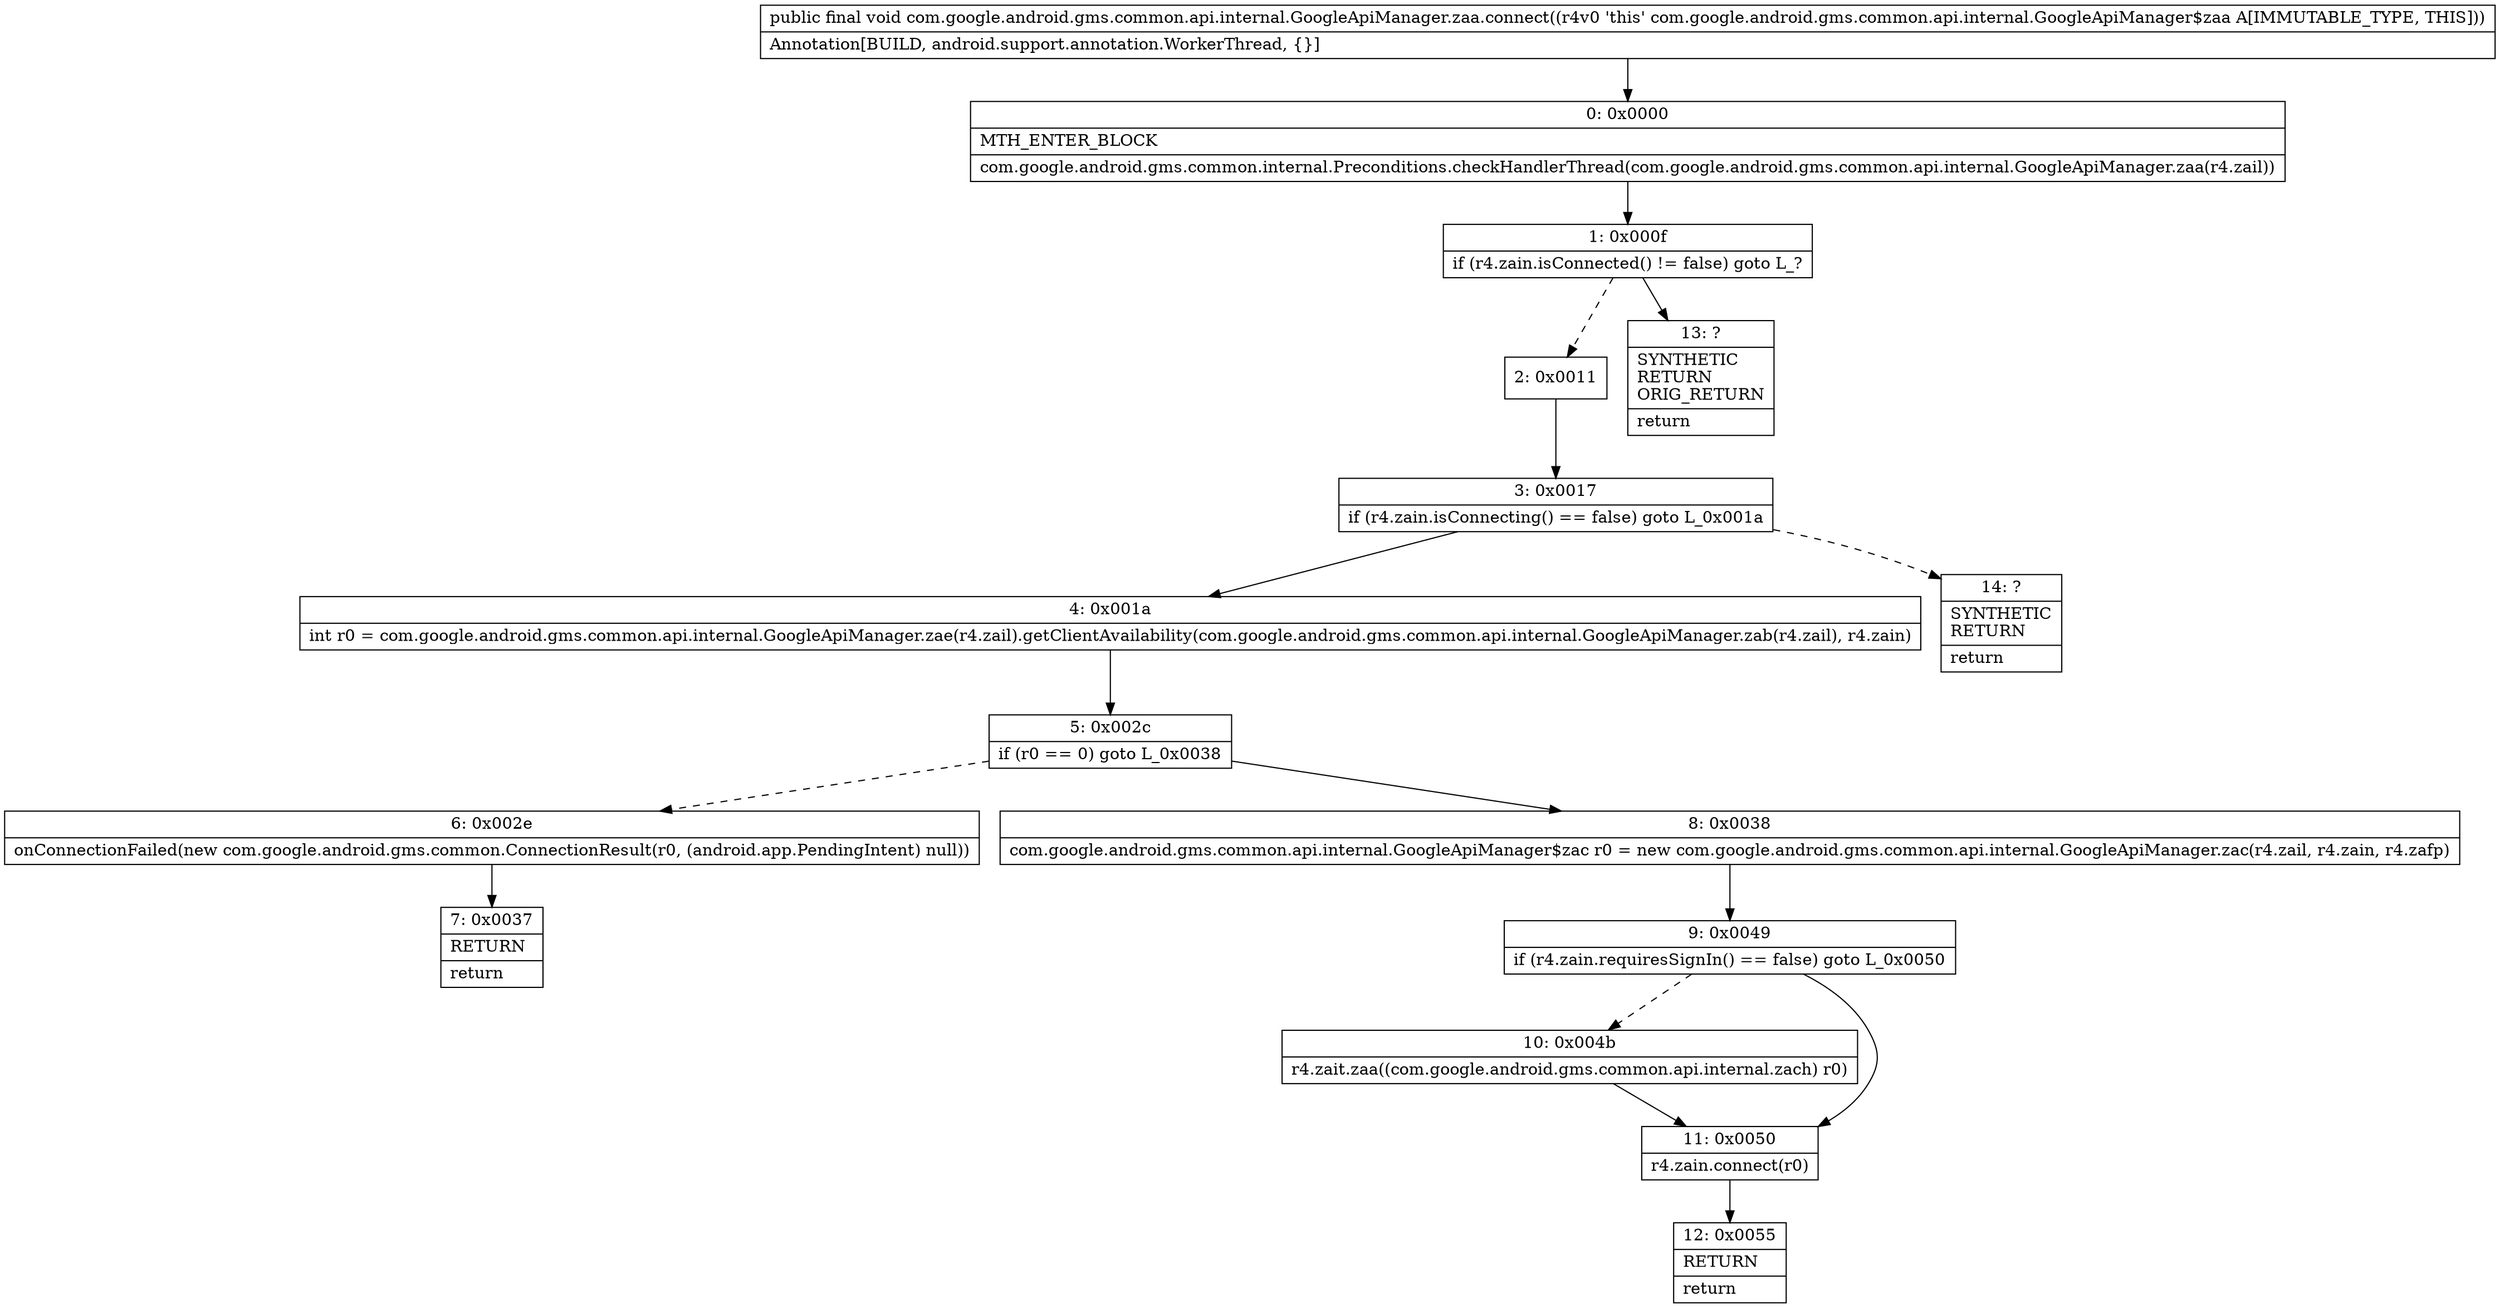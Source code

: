 digraph "CFG forcom.google.android.gms.common.api.internal.GoogleApiManager.zaa.connect()V" {
Node_0 [shape=record,label="{0\:\ 0x0000|MTH_ENTER_BLOCK\l|com.google.android.gms.common.internal.Preconditions.checkHandlerThread(com.google.android.gms.common.api.internal.GoogleApiManager.zaa(r4.zail))\l}"];
Node_1 [shape=record,label="{1\:\ 0x000f|if (r4.zain.isConnected() != false) goto L_?\l}"];
Node_2 [shape=record,label="{2\:\ 0x0011}"];
Node_3 [shape=record,label="{3\:\ 0x0017|if (r4.zain.isConnecting() == false) goto L_0x001a\l}"];
Node_4 [shape=record,label="{4\:\ 0x001a|int r0 = com.google.android.gms.common.api.internal.GoogleApiManager.zae(r4.zail).getClientAvailability(com.google.android.gms.common.api.internal.GoogleApiManager.zab(r4.zail), r4.zain)\l}"];
Node_5 [shape=record,label="{5\:\ 0x002c|if (r0 == 0) goto L_0x0038\l}"];
Node_6 [shape=record,label="{6\:\ 0x002e|onConnectionFailed(new com.google.android.gms.common.ConnectionResult(r0, (android.app.PendingIntent) null))\l}"];
Node_7 [shape=record,label="{7\:\ 0x0037|RETURN\l|return\l}"];
Node_8 [shape=record,label="{8\:\ 0x0038|com.google.android.gms.common.api.internal.GoogleApiManager$zac r0 = new com.google.android.gms.common.api.internal.GoogleApiManager.zac(r4.zail, r4.zain, r4.zafp)\l}"];
Node_9 [shape=record,label="{9\:\ 0x0049|if (r4.zain.requiresSignIn() == false) goto L_0x0050\l}"];
Node_10 [shape=record,label="{10\:\ 0x004b|r4.zait.zaa((com.google.android.gms.common.api.internal.zach) r0)\l}"];
Node_11 [shape=record,label="{11\:\ 0x0050|r4.zain.connect(r0)\l}"];
Node_12 [shape=record,label="{12\:\ 0x0055|RETURN\l|return\l}"];
Node_13 [shape=record,label="{13\:\ ?|SYNTHETIC\lRETURN\lORIG_RETURN\l|return\l}"];
Node_14 [shape=record,label="{14\:\ ?|SYNTHETIC\lRETURN\l|return\l}"];
MethodNode[shape=record,label="{public final void com.google.android.gms.common.api.internal.GoogleApiManager.zaa.connect((r4v0 'this' com.google.android.gms.common.api.internal.GoogleApiManager$zaa A[IMMUTABLE_TYPE, THIS]))  | Annotation[BUILD, android.support.annotation.WorkerThread, \{\}]\l}"];
MethodNode -> Node_0;
Node_0 -> Node_1;
Node_1 -> Node_2[style=dashed];
Node_1 -> Node_13;
Node_2 -> Node_3;
Node_3 -> Node_4;
Node_3 -> Node_14[style=dashed];
Node_4 -> Node_5;
Node_5 -> Node_6[style=dashed];
Node_5 -> Node_8;
Node_6 -> Node_7;
Node_8 -> Node_9;
Node_9 -> Node_10[style=dashed];
Node_9 -> Node_11;
Node_10 -> Node_11;
Node_11 -> Node_12;
}

